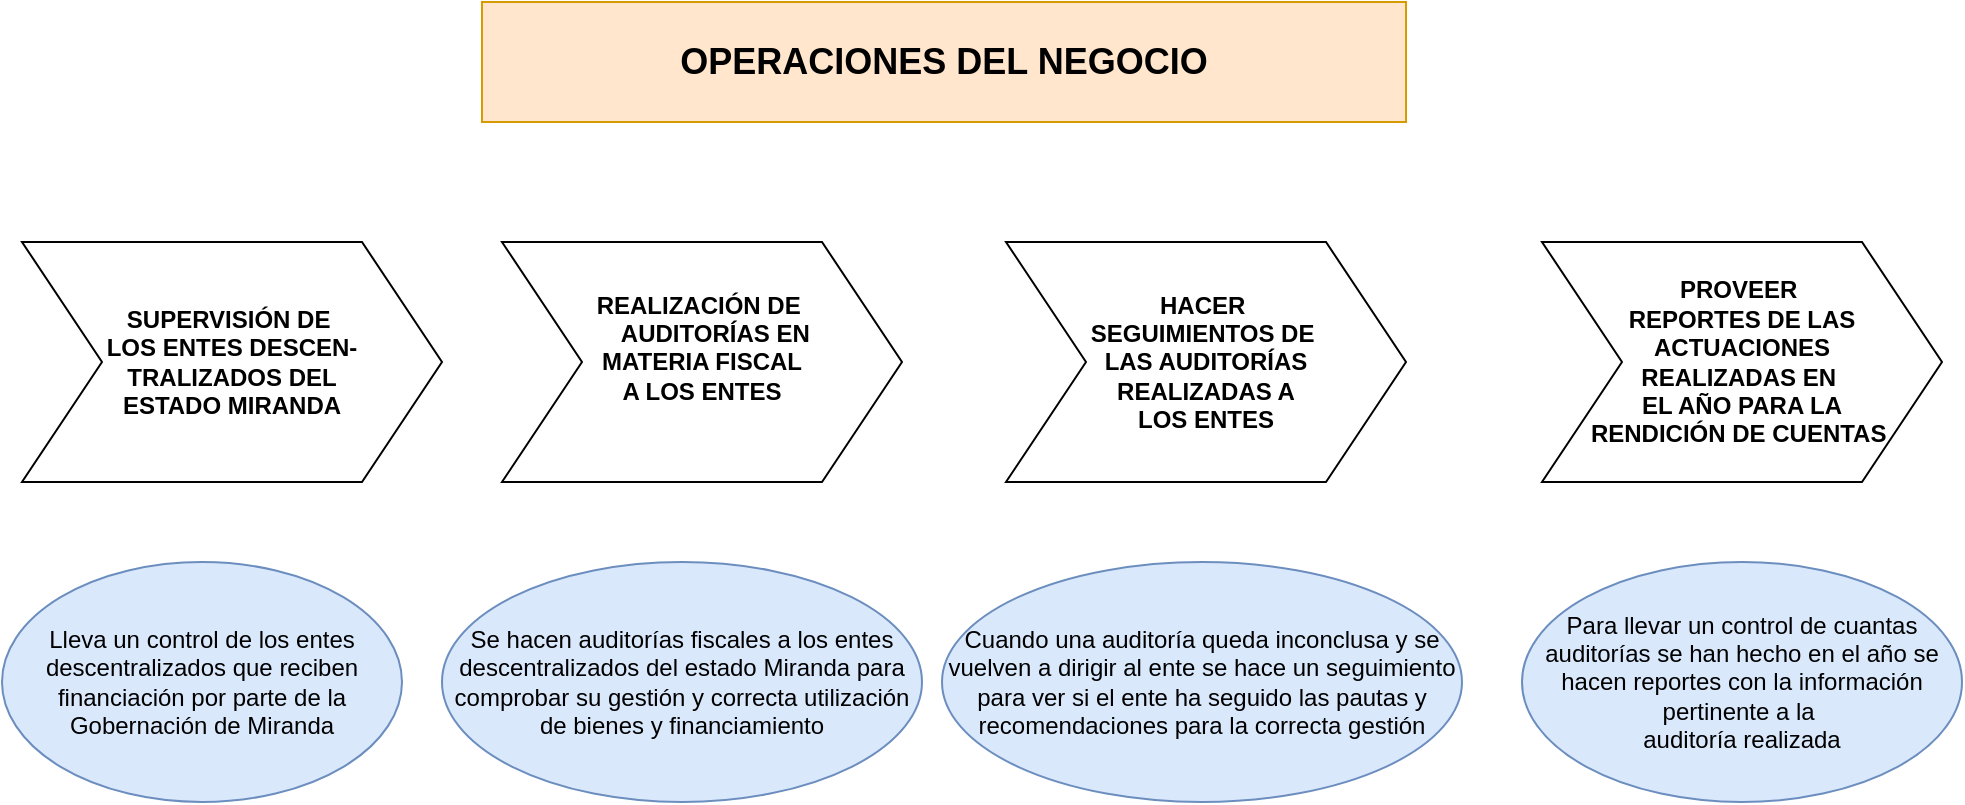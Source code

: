 <mxfile version="24.8.2">
  <diagram name="Página-1" id="9VMDC22Fl4CS0DDhaSl-">
    <mxGraphModel dx="786" dy="511" grid="1" gridSize="10" guides="1" tooltips="1" connect="1" arrows="1" fold="1" page="1" pageScale="1" pageWidth="827" pageHeight="1169" math="0" shadow="0">
      <root>
        <mxCell id="0" />
        <mxCell id="1" parent="0" />
        <mxCell id="76cBSY4xD8Pk0UBM5iLu-1" value="&lt;font size=&quot;1&quot;&gt;&lt;b style=&quot;font-size: 18px;&quot;&gt;OPERACIONES DEL NEGOCIO&lt;/b&gt;&lt;/font&gt;" style="rounded=0;whiteSpace=wrap;html=1;fillColor=#ffe6cc;strokeColor=#d79b00;" vertex="1" parent="1">
          <mxGeometry x="240" y="80" width="462" height="60" as="geometry" />
        </mxCell>
        <mxCell id="76cBSY4xD8Pk0UBM5iLu-2" value="SUPERVISIÓN DE&amp;nbsp;&lt;div&gt;LOS ENTES DESCEN-&lt;/div&gt;&lt;div&gt;TRALIZADOS DEL&lt;/div&gt;&lt;div&gt;ESTADO MIRANDA&lt;/div&gt;" style="shape=step;perimeter=stepPerimeter;whiteSpace=wrap;html=1;fixedSize=1;size=40;fontStyle=1" vertex="1" parent="1">
          <mxGeometry x="10" y="200" width="210" height="120" as="geometry" />
        </mxCell>
        <mxCell id="76cBSY4xD8Pk0UBM5iLu-4" value="REALIZACIÓN DE&amp;nbsp;&lt;div&gt;&amp;nbsp; &amp;nbsp; &amp;nbsp;AUDITORÍAS EN&amp;nbsp;&lt;/div&gt;&lt;div&gt;MATERIA FISCAL&lt;/div&gt;&lt;div&gt;A LOS ENTES&lt;/div&gt;&lt;div&gt;&lt;br&gt;&lt;/div&gt;" style="shape=step;perimeter=stepPerimeter;whiteSpace=wrap;html=1;fixedSize=1;size=40;fontStyle=1" vertex="1" parent="1">
          <mxGeometry x="250" y="200" width="200" height="120" as="geometry" />
        </mxCell>
        <mxCell id="76cBSY4xD8Pk0UBM5iLu-5" value="HACER&amp;nbsp;&lt;div&gt;SEGUIMIENTOS DE&amp;nbsp;&lt;/div&gt;&lt;div&gt;LAS AUDITORÍAS&lt;/div&gt;&lt;div&gt;REALIZADAS A&lt;/div&gt;&lt;div&gt;LOS ENTES&lt;/div&gt;" style="shape=step;perimeter=stepPerimeter;whiteSpace=wrap;html=1;fixedSize=1;size=40;fontStyle=1" vertex="1" parent="1">
          <mxGeometry x="502" y="200" width="200" height="120" as="geometry" />
        </mxCell>
        <mxCell id="76cBSY4xD8Pk0UBM5iLu-6" value="PROVEER&amp;nbsp;&lt;div&gt;REPORTES DE LAS&lt;/div&gt;&lt;div&gt;ACTUACIONES&lt;/div&gt;&lt;div&gt;REALIZADAS EN&amp;nbsp;&lt;/div&gt;&lt;div&gt;EL AÑO&amp;nbsp;&lt;span style=&quot;background-color: initial;&quot;&gt;PARA LA&lt;/span&gt;&lt;/div&gt;&lt;div&gt;&lt;span style=&quot;background-color: initial;&quot;&gt;RENDICIÓN DE CUENTAS&amp;nbsp;&lt;/span&gt;&lt;/div&gt;" style="shape=step;perimeter=stepPerimeter;whiteSpace=wrap;html=1;fixedSize=1;size=40;fontStyle=1" vertex="1" parent="1">
          <mxGeometry x="770" y="200" width="200" height="120" as="geometry" />
        </mxCell>
        <mxCell id="76cBSY4xD8Pk0UBM5iLu-7" value="Lleva un control de los entes descen&lt;span style=&quot;background-color: initial;&quot;&gt;tralizados que reciben&lt;/span&gt;&lt;div&gt;financiación por parte de la Gobernación de Miranda&lt;/div&gt;" style="ellipse;whiteSpace=wrap;html=1;fillColor=#dae8fc;strokeColor=#6c8ebf;" vertex="1" parent="1">
          <mxGeometry y="360" width="200" height="120" as="geometry" />
        </mxCell>
        <mxCell id="76cBSY4xD8Pk0UBM5iLu-8" value="Se hacen auditorías fiscales a los entes descentralizados del estado Miranda para comprobar su gestión y correcta utilización de bienes y financiamiento" style="ellipse;whiteSpace=wrap;html=1;fillColor=#dae8fc;strokeColor=#6c8ebf;" vertex="1" parent="1">
          <mxGeometry x="220" y="360" width="240" height="120" as="geometry" />
        </mxCell>
        <mxCell id="76cBSY4xD8Pk0UBM5iLu-9" value="Cuando una auditoría queda inconclusa y se vuelven a dirigir al ente se hace un seguimiento para ver si el ente ha seguido las pautas y recomendaciones para la correcta gestión" style="ellipse;whiteSpace=wrap;html=1;fillColor=#dae8fc;strokeColor=#6c8ebf;" vertex="1" parent="1">
          <mxGeometry x="470" y="360" width="260" height="120" as="geometry" />
        </mxCell>
        <mxCell id="76cBSY4xD8Pk0UBM5iLu-12" value="Para llevar un control de cuantas auditorías se han hecho en el año se hacen reportes con la información pertinente a la&amp;nbsp;&lt;div&gt;auditoría realizada&lt;/div&gt;" style="ellipse;whiteSpace=wrap;html=1;fillColor=#dae8fc;strokeColor=#6c8ebf;" vertex="1" parent="1">
          <mxGeometry x="760" y="360" width="220" height="120" as="geometry" />
        </mxCell>
      </root>
    </mxGraphModel>
  </diagram>
</mxfile>
